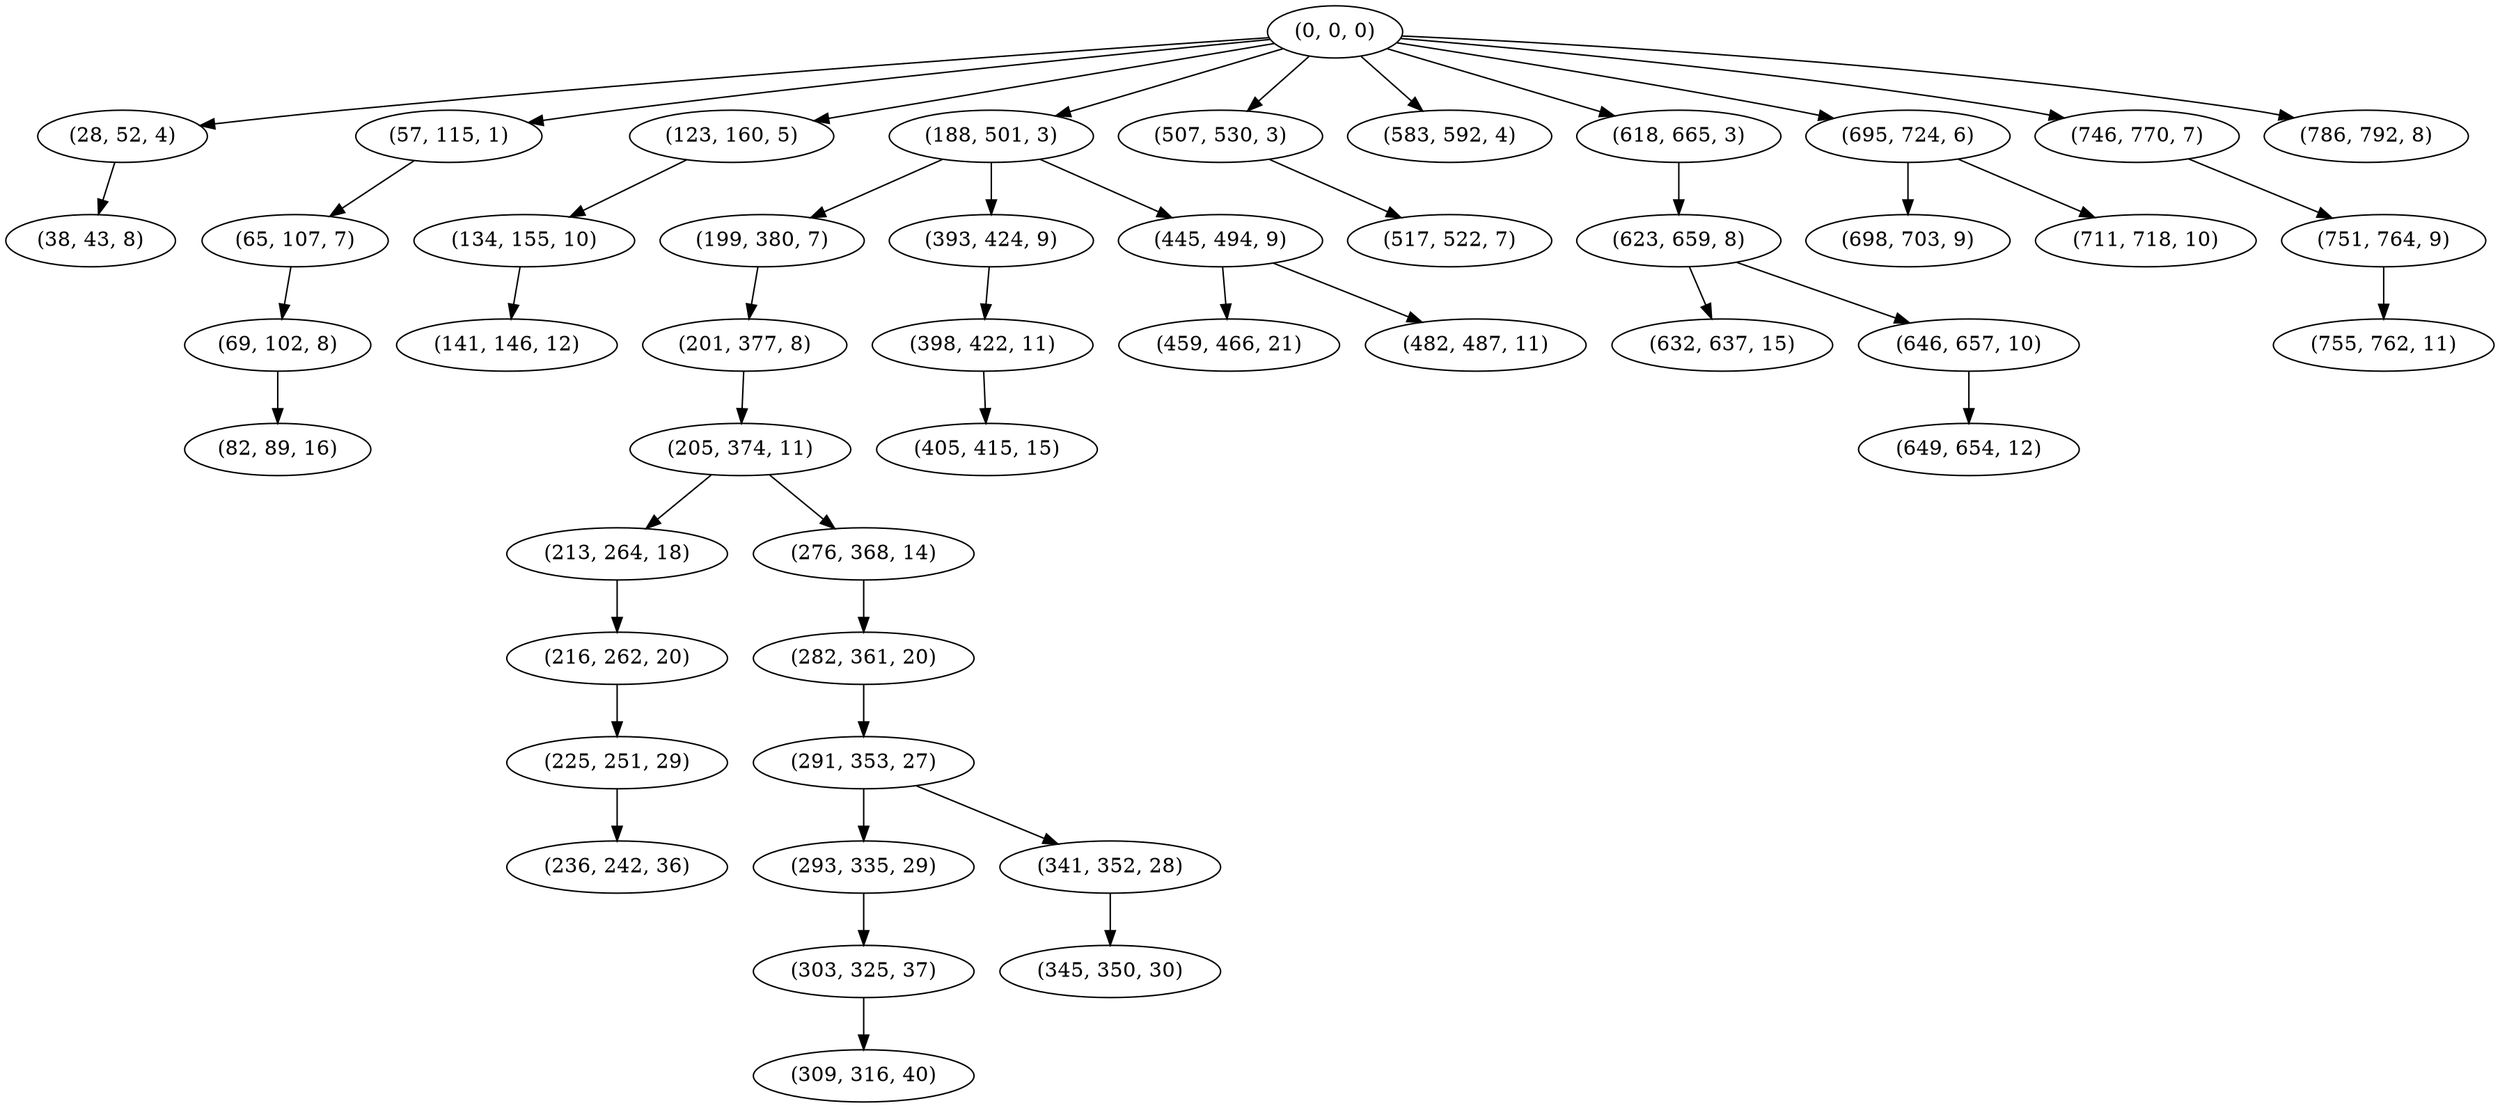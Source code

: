 digraph tree {
    "(0, 0, 0)";
    "(28, 52, 4)";
    "(38, 43, 8)";
    "(57, 115, 1)";
    "(65, 107, 7)";
    "(69, 102, 8)";
    "(82, 89, 16)";
    "(123, 160, 5)";
    "(134, 155, 10)";
    "(141, 146, 12)";
    "(188, 501, 3)";
    "(199, 380, 7)";
    "(201, 377, 8)";
    "(205, 374, 11)";
    "(213, 264, 18)";
    "(216, 262, 20)";
    "(225, 251, 29)";
    "(236, 242, 36)";
    "(276, 368, 14)";
    "(282, 361, 20)";
    "(291, 353, 27)";
    "(293, 335, 29)";
    "(303, 325, 37)";
    "(309, 316, 40)";
    "(341, 352, 28)";
    "(345, 350, 30)";
    "(393, 424, 9)";
    "(398, 422, 11)";
    "(405, 415, 15)";
    "(445, 494, 9)";
    "(459, 466, 21)";
    "(482, 487, 11)";
    "(507, 530, 3)";
    "(517, 522, 7)";
    "(583, 592, 4)";
    "(618, 665, 3)";
    "(623, 659, 8)";
    "(632, 637, 15)";
    "(646, 657, 10)";
    "(649, 654, 12)";
    "(695, 724, 6)";
    "(698, 703, 9)";
    "(711, 718, 10)";
    "(746, 770, 7)";
    "(751, 764, 9)";
    "(755, 762, 11)";
    "(786, 792, 8)";
    "(0, 0, 0)" -> "(28, 52, 4)";
    "(0, 0, 0)" -> "(57, 115, 1)";
    "(0, 0, 0)" -> "(123, 160, 5)";
    "(0, 0, 0)" -> "(188, 501, 3)";
    "(0, 0, 0)" -> "(507, 530, 3)";
    "(0, 0, 0)" -> "(583, 592, 4)";
    "(0, 0, 0)" -> "(618, 665, 3)";
    "(0, 0, 0)" -> "(695, 724, 6)";
    "(0, 0, 0)" -> "(746, 770, 7)";
    "(0, 0, 0)" -> "(786, 792, 8)";
    "(28, 52, 4)" -> "(38, 43, 8)";
    "(57, 115, 1)" -> "(65, 107, 7)";
    "(65, 107, 7)" -> "(69, 102, 8)";
    "(69, 102, 8)" -> "(82, 89, 16)";
    "(123, 160, 5)" -> "(134, 155, 10)";
    "(134, 155, 10)" -> "(141, 146, 12)";
    "(188, 501, 3)" -> "(199, 380, 7)";
    "(188, 501, 3)" -> "(393, 424, 9)";
    "(188, 501, 3)" -> "(445, 494, 9)";
    "(199, 380, 7)" -> "(201, 377, 8)";
    "(201, 377, 8)" -> "(205, 374, 11)";
    "(205, 374, 11)" -> "(213, 264, 18)";
    "(205, 374, 11)" -> "(276, 368, 14)";
    "(213, 264, 18)" -> "(216, 262, 20)";
    "(216, 262, 20)" -> "(225, 251, 29)";
    "(225, 251, 29)" -> "(236, 242, 36)";
    "(276, 368, 14)" -> "(282, 361, 20)";
    "(282, 361, 20)" -> "(291, 353, 27)";
    "(291, 353, 27)" -> "(293, 335, 29)";
    "(291, 353, 27)" -> "(341, 352, 28)";
    "(293, 335, 29)" -> "(303, 325, 37)";
    "(303, 325, 37)" -> "(309, 316, 40)";
    "(341, 352, 28)" -> "(345, 350, 30)";
    "(393, 424, 9)" -> "(398, 422, 11)";
    "(398, 422, 11)" -> "(405, 415, 15)";
    "(445, 494, 9)" -> "(459, 466, 21)";
    "(445, 494, 9)" -> "(482, 487, 11)";
    "(507, 530, 3)" -> "(517, 522, 7)";
    "(618, 665, 3)" -> "(623, 659, 8)";
    "(623, 659, 8)" -> "(632, 637, 15)";
    "(623, 659, 8)" -> "(646, 657, 10)";
    "(646, 657, 10)" -> "(649, 654, 12)";
    "(695, 724, 6)" -> "(698, 703, 9)";
    "(695, 724, 6)" -> "(711, 718, 10)";
    "(746, 770, 7)" -> "(751, 764, 9)";
    "(751, 764, 9)" -> "(755, 762, 11)";
}
